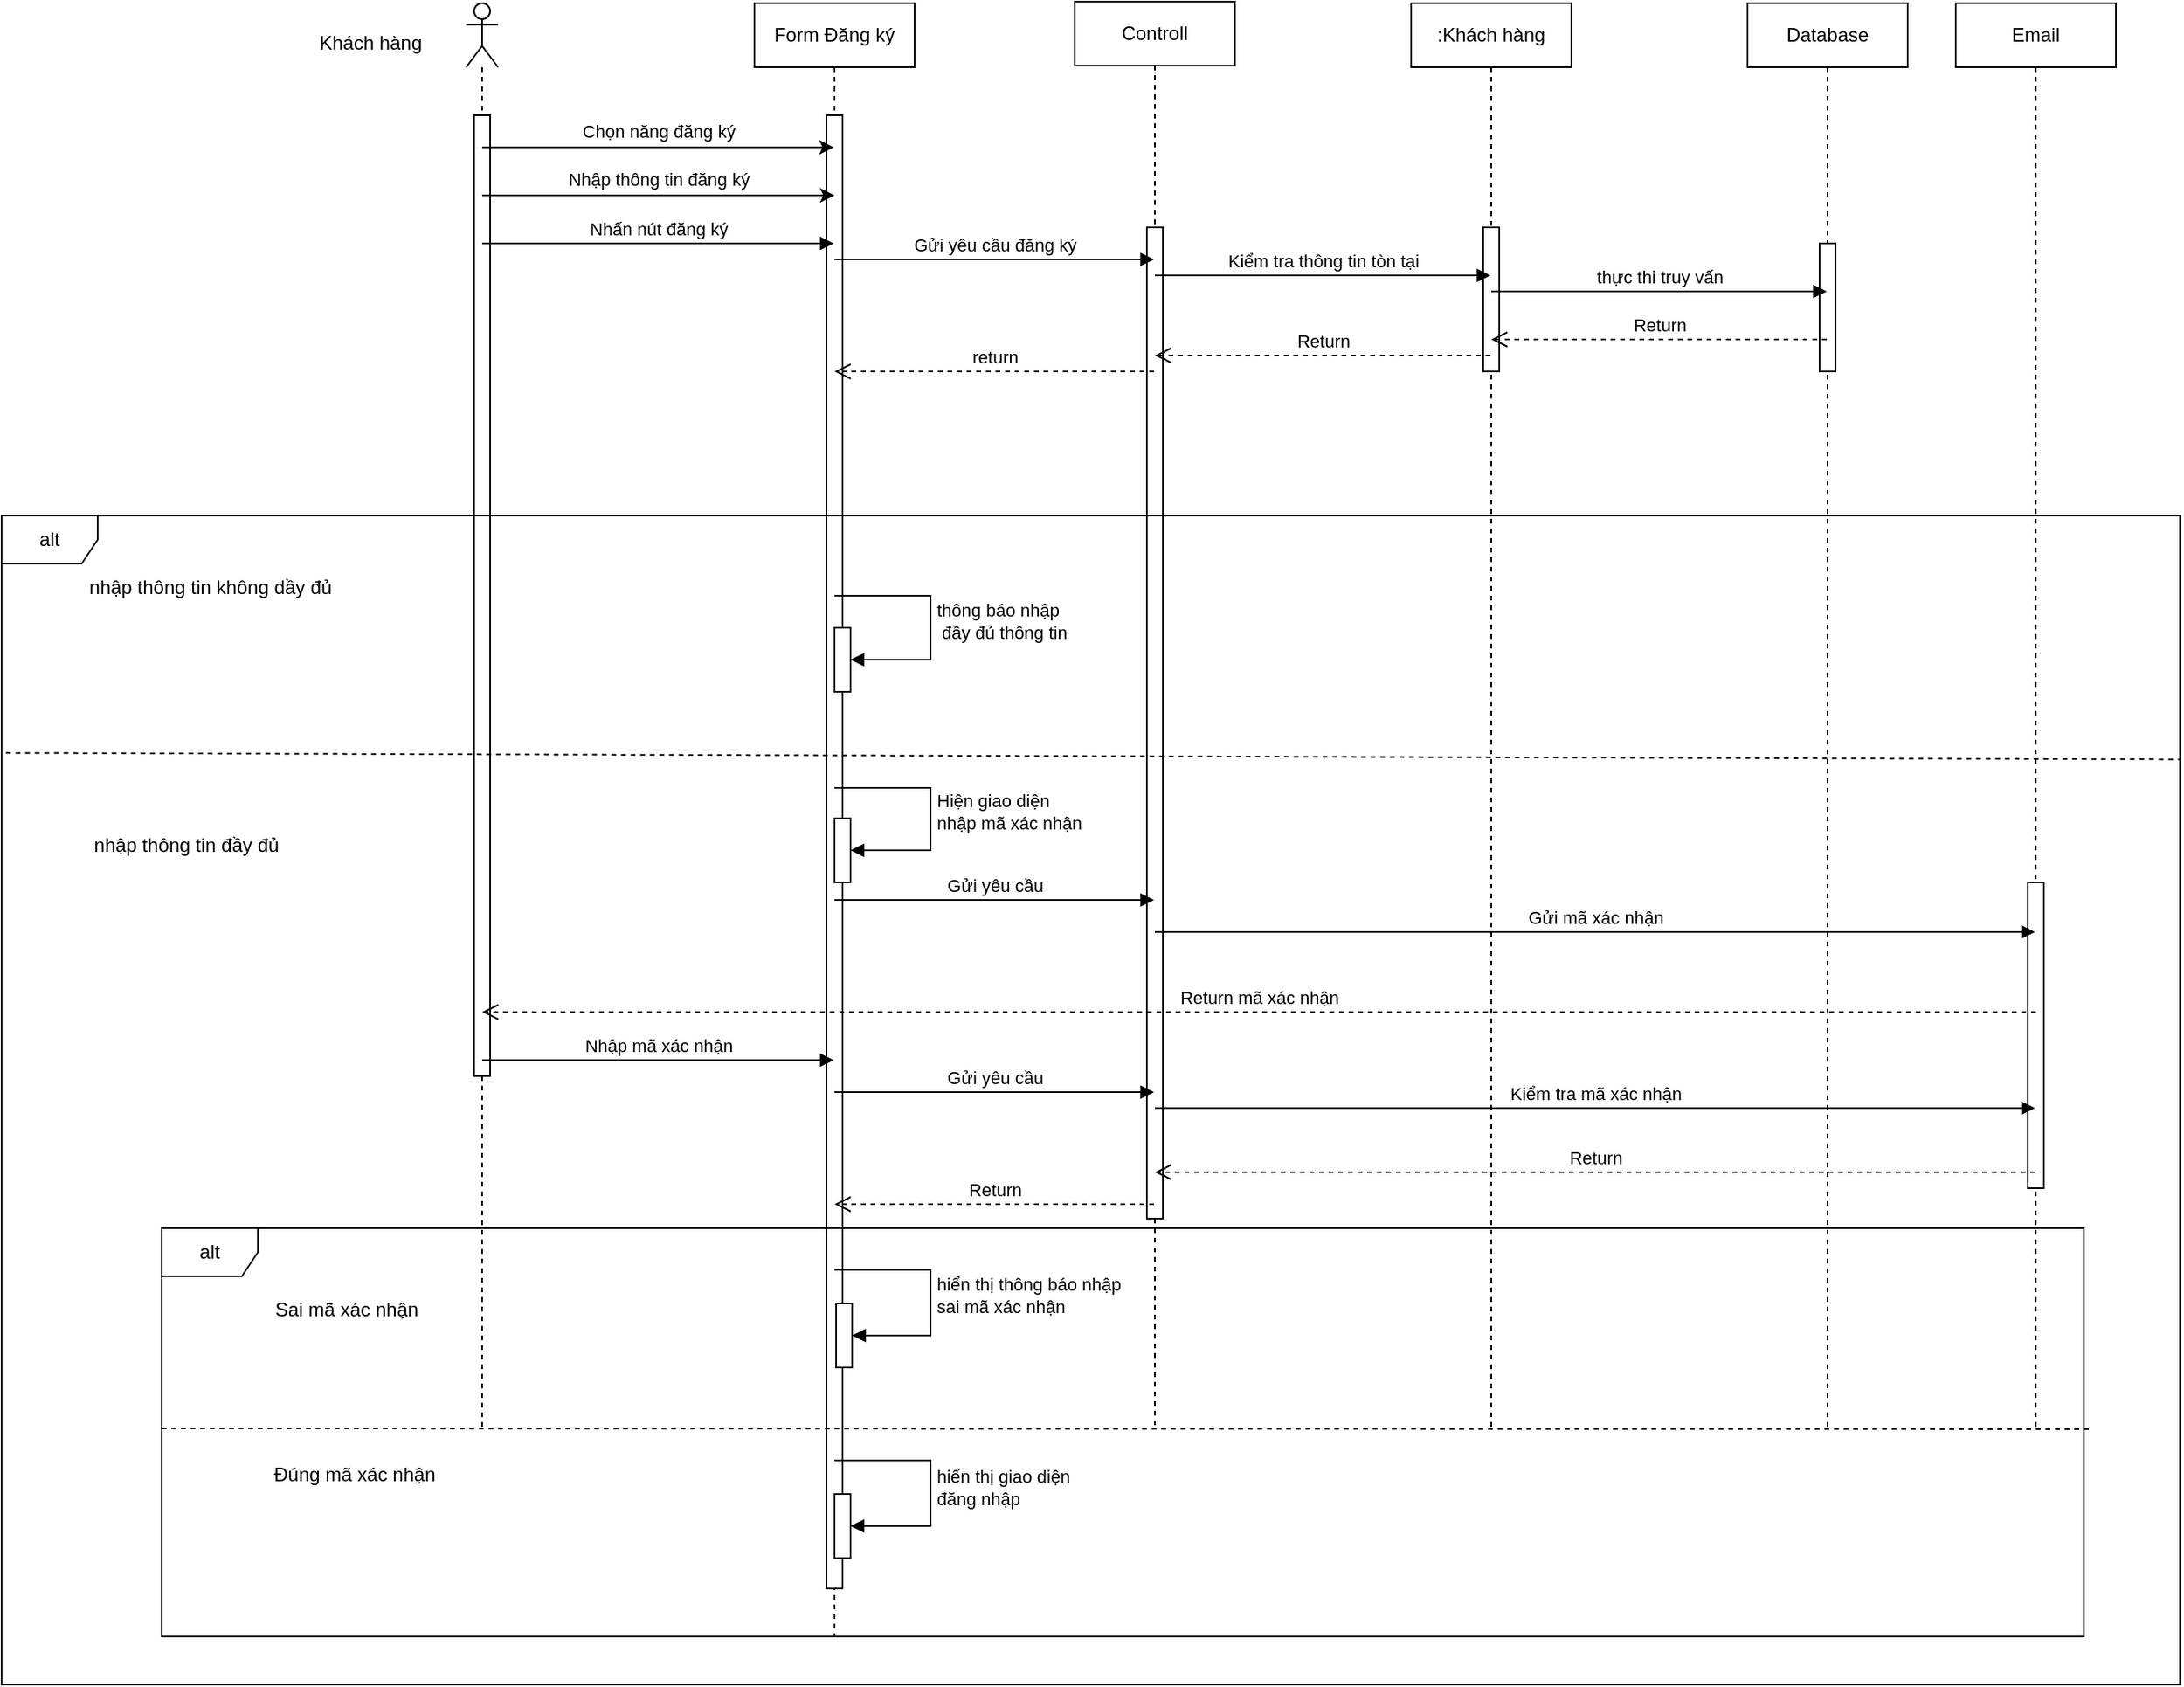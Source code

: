 <mxfile version="26.0.4">
  <diagram name="Page-1" id="2YBvvXClWsGukQMizWep">
    <mxGraphModel dx="2759" dy="2229" grid="1" gridSize="10" guides="1" tooltips="1" connect="1" arrows="1" fold="1" page="1" pageScale="1" pageWidth="850" pageHeight="1100" math="0" shadow="0">
      <root>
        <mxCell id="0" />
        <mxCell id="1" parent="0" />
        <mxCell id="Dq6b9MiM_aMfNejn8VDf-1" value="Form Đăng ký" style="shape=umlLifeline;perimeter=lifelinePerimeter;whiteSpace=wrap;html=1;container=1;dropTarget=0;collapsible=0;recursiveResize=0;outlineConnect=0;portConstraint=eastwest;newEdgeStyle={&quot;curved&quot;:0,&quot;rounded&quot;:0};" parent="1" vertex="1">
          <mxGeometry x="90" y="-30" width="100" height="1020" as="geometry" />
        </mxCell>
        <mxCell id="BiqQjgvbP0SEIAH7sXwW-2" value="" style="html=1;points=[[0,0,0,0,5],[0,1,0,0,-5],[1,0,0,0,5],[1,1,0,0,-5]];perimeter=orthogonalPerimeter;outlineConnect=0;targetShapes=umlLifeline;portConstraint=eastwest;newEdgeStyle={&quot;curved&quot;:0,&quot;rounded&quot;:0};" vertex="1" parent="Dq6b9MiM_aMfNejn8VDf-1">
          <mxGeometry x="45" y="70" width="10" height="920" as="geometry" />
        </mxCell>
        <mxCell id="Dq6b9MiM_aMfNejn8VDf-2" value="Controll" style="shape=umlLifeline;perimeter=lifelinePerimeter;whiteSpace=wrap;html=1;container=1;dropTarget=0;collapsible=0;recursiveResize=0;outlineConnect=0;portConstraint=eastwest;newEdgeStyle={&quot;curved&quot;:0,&quot;rounded&quot;:0};" parent="1" vertex="1">
          <mxGeometry x="290" y="-31" width="100" height="891" as="geometry" />
        </mxCell>
        <mxCell id="BiqQjgvbP0SEIAH7sXwW-3" value="" style="html=1;points=[[0,0,0,0,5],[0,1,0,0,-5],[1,0,0,0,5],[1,1,0,0,-5]];perimeter=orthogonalPerimeter;outlineConnect=0;targetShapes=umlLifeline;portConstraint=eastwest;newEdgeStyle={&quot;curved&quot;:0,&quot;rounded&quot;:0};" vertex="1" parent="Dq6b9MiM_aMfNejn8VDf-2">
          <mxGeometry x="45" y="141" width="10" height="619" as="geometry" />
        </mxCell>
        <mxCell id="Dq6b9MiM_aMfNejn8VDf-4" value=":Khách hàng" style="shape=umlLifeline;perimeter=lifelinePerimeter;whiteSpace=wrap;html=1;container=1;dropTarget=0;collapsible=0;recursiveResize=0;outlineConnect=0;portConstraint=eastwest;newEdgeStyle={&quot;curved&quot;:0,&quot;rounded&quot;:0};" parent="1" vertex="1">
          <mxGeometry x="500" y="-30" width="100" height="890" as="geometry" />
        </mxCell>
        <mxCell id="BiqQjgvbP0SEIAH7sXwW-4" value="" style="html=1;points=[[0,0,0,0,5],[0,1,0,0,-5],[1,0,0,0,5],[1,1,0,0,-5]];perimeter=orthogonalPerimeter;outlineConnect=0;targetShapes=umlLifeline;portConstraint=eastwest;newEdgeStyle={&quot;curved&quot;:0,&quot;rounded&quot;:0};" vertex="1" parent="Dq6b9MiM_aMfNejn8VDf-4">
          <mxGeometry x="45" y="140" width="10" height="90" as="geometry" />
        </mxCell>
        <mxCell id="Dq6b9MiM_aMfNejn8VDf-5" value="Database" style="shape=umlLifeline;perimeter=lifelinePerimeter;whiteSpace=wrap;html=1;container=1;dropTarget=0;collapsible=0;recursiveResize=0;outlineConnect=0;portConstraint=eastwest;newEdgeStyle={&quot;curved&quot;:0,&quot;rounded&quot;:0};" parent="1" vertex="1">
          <mxGeometry x="710" y="-30" width="100" height="890" as="geometry" />
        </mxCell>
        <mxCell id="BiqQjgvbP0SEIAH7sXwW-5" value="" style="html=1;points=[[0,0,0,0,5],[0,1,0,0,-5],[1,0,0,0,5],[1,1,0,0,-5]];perimeter=orthogonalPerimeter;outlineConnect=0;targetShapes=umlLifeline;portConstraint=eastwest;newEdgeStyle={&quot;curved&quot;:0,&quot;rounded&quot;:0};" vertex="1" parent="Dq6b9MiM_aMfNejn8VDf-5">
          <mxGeometry x="45" y="150" width="10" height="80" as="geometry" />
        </mxCell>
        <mxCell id="Dq6b9MiM_aMfNejn8VDf-6" value="" style="shape=umlLifeline;perimeter=lifelinePerimeter;whiteSpace=wrap;html=1;container=1;dropTarget=0;collapsible=0;recursiveResize=0;outlineConnect=0;portConstraint=eastwest;newEdgeStyle={&quot;curved&quot;:0,&quot;rounded&quot;:0};participant=umlActor;" parent="1" vertex="1">
          <mxGeometry x="-90" y="-30" width="20" height="890" as="geometry" />
        </mxCell>
        <mxCell id="BiqQjgvbP0SEIAH7sXwW-1" value="" style="html=1;points=[[0,0,0,0,5],[0,1,0,0,-5],[1,0,0,0,5],[1,1,0,0,-5]];perimeter=orthogonalPerimeter;outlineConnect=0;targetShapes=umlLifeline;portConstraint=eastwest;newEdgeStyle={&quot;curved&quot;:0,&quot;rounded&quot;:0};" vertex="1" parent="Dq6b9MiM_aMfNejn8VDf-6">
          <mxGeometry x="5" y="70" width="10" height="600" as="geometry" />
        </mxCell>
        <mxCell id="Dq6b9MiM_aMfNejn8VDf-8" value="Nhấn nút đăng ký" style="html=1;verticalAlign=bottom;endArrow=block;rounded=0;edgeStyle=elbowEdgeStyle;elbow=vertical;" parent="1" source="Dq6b9MiM_aMfNejn8VDf-6" target="Dq6b9MiM_aMfNejn8VDf-1" edge="1">
          <mxGeometry width="80" relative="1" as="geometry">
            <mxPoint x="-79.69" y="119.999" as="sourcePoint" />
            <mxPoint x="140" y="119.999" as="targetPoint" />
            <Array as="points">
              <mxPoint x="50" y="120" />
            </Array>
          </mxGeometry>
        </mxCell>
        <mxCell id="Dq6b9MiM_aMfNejn8VDf-9" value="Khách hàng" style="text;html=1;align=center;verticalAlign=middle;resizable=0;points=[];autosize=1;strokeColor=none;fillColor=none;rotation=0;" parent="1" vertex="1">
          <mxGeometry x="-195" y="-20" width="90" height="30" as="geometry" />
        </mxCell>
        <mxCell id="Dq6b9MiM_aMfNejn8VDf-14" value="alt" style="shape=umlFrame;whiteSpace=wrap;html=1;pointerEvents=0;" parent="1" vertex="1">
          <mxGeometry x="-380" y="290" width="1360" height="730" as="geometry" />
        </mxCell>
        <mxCell id="Dq6b9MiM_aMfNejn8VDf-17" value="nhập thông tin đầy đủ" style="text;html=1;align=center;verticalAlign=middle;resizable=0;points=[];autosize=1;strokeColor=none;fillColor=none;" parent="1" vertex="1">
          <mxGeometry x="-335" y="481" width="140" height="30" as="geometry" />
        </mxCell>
        <mxCell id="Dq6b9MiM_aMfNejn8VDf-19" value="Gửi yêu cầu đăng ký" style="html=1;verticalAlign=bottom;endArrow=block;curved=0;rounded=0;" parent="1" source="Dq6b9MiM_aMfNejn8VDf-1" target="Dq6b9MiM_aMfNejn8VDf-2" edge="1">
          <mxGeometry width="80" relative="1" as="geometry">
            <mxPoint x="145" y="176" as="sourcePoint" />
            <mxPoint x="340" y="176" as="targetPoint" />
            <Array as="points">
              <mxPoint x="230" y="130" />
            </Array>
          </mxGeometry>
        </mxCell>
        <mxCell id="Dq6b9MiM_aMfNejn8VDf-22" value="Kiểm tra thông tin tòn tại" style="html=1;verticalAlign=bottom;endArrow=block;curved=0;rounded=0;" parent="1" source="Dq6b9MiM_aMfNejn8VDf-2" target="Dq6b9MiM_aMfNejn8VDf-4" edge="1">
          <mxGeometry width="80" relative="1" as="geometry">
            <mxPoint x="338" y="187" as="sourcePoint" />
            <mxPoint x="548" y="187" as="targetPoint" />
            <Array as="points">
              <mxPoint x="430" y="140" />
            </Array>
          </mxGeometry>
        </mxCell>
        <mxCell id="Dq6b9MiM_aMfNejn8VDf-24" value="thực thi truy vấn" style="html=1;verticalAlign=bottom;endArrow=block;curved=0;rounded=0;" parent="1" source="Dq6b9MiM_aMfNejn8VDf-4" target="Dq6b9MiM_aMfNejn8VDf-5" edge="1">
          <mxGeometry width="80" relative="1" as="geometry">
            <mxPoint x="550" y="196" as="sourcePoint" />
            <mxPoint x="759.5" y="196" as="targetPoint" />
            <Array as="points">
              <mxPoint x="640" y="150" />
            </Array>
          </mxGeometry>
        </mxCell>
        <mxCell id="Dq6b9MiM_aMfNejn8VDf-27" value="Return" style="html=1;verticalAlign=bottom;endArrow=open;dashed=1;endSize=8;curved=0;rounded=0;" parent="1" source="Dq6b9MiM_aMfNejn8VDf-5" target="Dq6b9MiM_aMfNejn8VDf-4" edge="1">
          <mxGeometry relative="1" as="geometry">
            <mxPoint x="720" y="240" as="sourcePoint" />
            <mxPoint x="555" y="237" as="targetPoint" />
            <Array as="points">
              <mxPoint x="620" y="180" />
            </Array>
          </mxGeometry>
        </mxCell>
        <mxCell id="Dq6b9MiM_aMfNejn8VDf-28" value="Return" style="html=1;verticalAlign=bottom;endArrow=open;dashed=1;endSize=8;curved=0;rounded=0;" parent="1" source="Dq6b9MiM_aMfNejn8VDf-4" target="Dq6b9MiM_aMfNejn8VDf-2" edge="1">
          <mxGeometry relative="1" as="geometry">
            <mxPoint x="545" y="244" as="sourcePoint" />
            <mxPoint x="345" y="244" as="targetPoint" />
            <Array as="points">
              <mxPoint x="460" y="190" />
            </Array>
          </mxGeometry>
        </mxCell>
        <mxCell id="Dq6b9MiM_aMfNejn8VDf-29" value="" style="endArrow=none;dashed=1;html=1;rounded=0;exitX=0.002;exitY=0.678;exitDx=0;exitDy=0;exitPerimeter=0;entryX=1;entryY=0.683;entryDx=0;entryDy=0;entryPerimeter=0;" parent="1" edge="1">
          <mxGeometry width="50" height="50" relative="1" as="geometry">
            <mxPoint x="-377.28" y="438.18" as="sourcePoint" />
            <mxPoint x="980.0" y="442.23" as="targetPoint" />
          </mxGeometry>
        </mxCell>
        <mxCell id="H4_lmiQ6hySDAd1RAeEO-1" value="return" style="html=1;verticalAlign=bottom;endArrow=open;dashed=1;endSize=8;curved=0;rounded=0;" parent="1" source="Dq6b9MiM_aMfNejn8VDf-2" target="Dq6b9MiM_aMfNejn8VDf-1" edge="1">
          <mxGeometry relative="1" as="geometry">
            <mxPoint x="335" y="249" as="sourcePoint" />
            <mxPoint x="139.5" y="249" as="targetPoint" />
            <Array as="points">
              <mxPoint x="240" y="200" />
            </Array>
          </mxGeometry>
        </mxCell>
        <mxCell id="dwiBMr17UuiH0oJPr4u6-1" value="Email" style="shape=umlLifeline;perimeter=lifelinePerimeter;whiteSpace=wrap;html=1;container=1;dropTarget=0;collapsible=0;recursiveResize=0;outlineConnect=0;portConstraint=eastwest;newEdgeStyle={&quot;curved&quot;:0,&quot;rounded&quot;:0};" parent="1" vertex="1">
          <mxGeometry x="840" y="-30" width="100" height="890" as="geometry" />
        </mxCell>
        <mxCell id="BiqQjgvbP0SEIAH7sXwW-6" value="" style="html=1;points=[[0,0,0,0,5],[0,1,0,0,-5],[1,0,0,0,5],[1,1,0,0,-5]];perimeter=orthogonalPerimeter;outlineConnect=0;targetShapes=umlLifeline;portConstraint=eastwest;newEdgeStyle={&quot;curved&quot;:0,&quot;rounded&quot;:0};" vertex="1" parent="dwiBMr17UuiH0oJPr4u6-1">
          <mxGeometry x="45" y="549" width="10" height="191" as="geometry" />
        </mxCell>
        <mxCell id="dwiBMr17UuiH0oJPr4u6-2" value="Gửi mã xác nhận" style="html=1;verticalAlign=bottom;endArrow=block;curved=0;rounded=0;" parent="1" source="Dq6b9MiM_aMfNejn8VDf-2" target="dwiBMr17UuiH0oJPr4u6-1" edge="1">
          <mxGeometry width="80" relative="1" as="geometry">
            <mxPoint x="345" y="534" as="sourcePoint" />
            <mxPoint x="885" y="534" as="targetPoint" />
            <Array as="points">
              <mxPoint x="610" y="550" />
            </Array>
          </mxGeometry>
        </mxCell>
        <mxCell id="dwiBMr17UuiH0oJPr4u6-5" value="Return mã xác nhận" style="html=1;verticalAlign=bottom;endArrow=open;dashed=1;endSize=8;curved=0;rounded=0;" parent="1" target="Dq6b9MiM_aMfNejn8VDf-6" edge="1">
          <mxGeometry relative="1" as="geometry">
            <mxPoint x="890" y="600" as="sourcePoint" />
            <mxPoint x="-80.452" y="600" as="targetPoint" />
          </mxGeometry>
        </mxCell>
        <mxCell id="dwiBMr17UuiH0oJPr4u6-8" value="Nhập mã xác nhận" style="html=1;verticalAlign=bottom;endArrow=block;curved=0;rounded=0;" parent="1" source="Dq6b9MiM_aMfNejn8VDf-6" target="Dq6b9MiM_aMfNejn8VDf-1" edge="1">
          <mxGeometry width="80" relative="1" as="geometry">
            <mxPoint x="-80" y="646" as="sourcePoint" />
            <mxPoint x="142" y="646" as="targetPoint" />
            <Array as="points">
              <mxPoint x="30" y="630" />
            </Array>
          </mxGeometry>
        </mxCell>
        <mxCell id="dwiBMr17UuiH0oJPr4u6-11" value="alt" style="shape=umlFrame;whiteSpace=wrap;html=1;pointerEvents=0;" parent="1" vertex="1">
          <mxGeometry x="-280" y="735" width="1200" height="255" as="geometry" />
        </mxCell>
        <mxCell id="dwiBMr17UuiH0oJPr4u6-12" value="Đúng mã xác nhận" style="text;html=1;align=center;verticalAlign=middle;resizable=0;points=[];autosize=1;strokeColor=none;fillColor=none;" parent="1" vertex="1">
          <mxGeometry x="-220" y="874" width="120" height="30" as="geometry" />
        </mxCell>
        <mxCell id="dwiBMr17UuiH0oJPr4u6-17" value="" style="endArrow=none;dashed=1;html=1;rounded=0;entryX=1.004;entryY=0.596;entryDx=0;entryDy=0;entryPerimeter=0;" parent="1" edge="1">
          <mxGeometry width="50" height="50" relative="1" as="geometry">
            <mxPoint x="-280" y="860" as="sourcePoint" />
            <mxPoint x="924.2" y="860.48" as="targetPoint" />
          </mxGeometry>
        </mxCell>
        <mxCell id="dwiBMr17UuiH0oJPr4u6-20" value="Sai mã xác nhận" style="text;html=1;align=center;verticalAlign=middle;resizable=0;points=[];autosize=1;strokeColor=none;fillColor=none;" parent="1" vertex="1">
          <mxGeometry x="-220" y="771" width="110" height="30" as="geometry" />
        </mxCell>
        <mxCell id="7_i-XmPmfB8A_X3ueHKe-2" value="nhập thông tin không dầy đủ" style="text;html=1;align=center;verticalAlign=middle;resizable=0;points=[];autosize=1;strokeColor=none;fillColor=none;" parent="1" vertex="1">
          <mxGeometry x="-335" y="320" width="170" height="30" as="geometry" />
        </mxCell>
        <mxCell id="GJP3E04wGRJxLF8y1IKZ-1" value="" style="html=1;points=[[0,0,0,0,5],[0,1,0,0,-5],[1,0,0,0,5],[1,1,0,0,-5]];perimeter=orthogonalPerimeter;outlineConnect=0;targetShapes=umlLifeline;portConstraint=eastwest;newEdgeStyle={&quot;curved&quot;:0,&quot;rounded&quot;:0};" parent="1" vertex="1">
          <mxGeometry x="140" y="479" width="10" height="40" as="geometry" />
        </mxCell>
        <mxCell id="GJP3E04wGRJxLF8y1IKZ-2" value="Hiện giao diện&lt;div&gt;nhập mã xác nhận&lt;/div&gt;" style="html=1;align=left;spacingLeft=2;endArrow=block;rounded=0;edgeStyle=orthogonalEdgeStyle;curved=0;rounded=0;" parent="1" source="Dq6b9MiM_aMfNejn8VDf-1" target="GJP3E04wGRJxLF8y1IKZ-1" edge="1">
          <mxGeometry relative="1" as="geometry">
            <mxPoint x="145" y="459" as="sourcePoint" />
            <Array as="points">
              <mxPoint x="200" y="460" />
              <mxPoint x="200" y="499" />
            </Array>
          </mxGeometry>
        </mxCell>
        <mxCell id="GJP3E04wGRJxLF8y1IKZ-3" value="" style="html=1;points=[[0,0,0,0,5],[0,1,0,0,-5],[1,0,0,0,5],[1,1,0,0,-5]];perimeter=orthogonalPerimeter;outlineConnect=0;targetShapes=umlLifeline;portConstraint=eastwest;newEdgeStyle={&quot;curved&quot;:0,&quot;rounded&quot;:0};" parent="1" vertex="1">
          <mxGeometry x="140" y="360" width="10" height="40" as="geometry" />
        </mxCell>
        <mxCell id="GJP3E04wGRJxLF8y1IKZ-4" value="thông báo nhập&lt;div&gt;&amp;nbsp;đầy đủ thông tin&lt;/div&gt;" style="html=1;align=left;spacingLeft=2;endArrow=block;rounded=0;edgeStyle=orthogonalEdgeStyle;curved=0;rounded=0;" parent="1" source="Dq6b9MiM_aMfNejn8VDf-1" target="GJP3E04wGRJxLF8y1IKZ-3" edge="1">
          <mxGeometry x="0.014" relative="1" as="geometry">
            <mxPoint x="146" y="343" as="sourcePoint" />
            <Array as="points">
              <mxPoint x="200" y="340" />
              <mxPoint x="200" y="380" />
            </Array>
            <mxPoint as="offset" />
          </mxGeometry>
        </mxCell>
        <mxCell id="GJP3E04wGRJxLF8y1IKZ-7" value="" style="html=1;points=[[0,0,0,0,5],[0,1,0,0,-5],[1,0,0,0,5],[1,1,0,0,-5]];perimeter=orthogonalPerimeter;outlineConnect=0;targetShapes=umlLifeline;portConstraint=eastwest;newEdgeStyle={&quot;curved&quot;:0,&quot;rounded&quot;:0};" parent="1" vertex="1">
          <mxGeometry x="140" y="901" width="10" height="40" as="geometry" />
        </mxCell>
        <mxCell id="GJP3E04wGRJxLF8y1IKZ-8" value="hiển thị giao diện&amp;nbsp;&lt;div&gt;đăng nhập&lt;/div&gt;" style="html=1;align=left;spacingLeft=2;endArrow=block;rounded=0;edgeStyle=orthogonalEdgeStyle;curved=0;rounded=0;" parent="1" source="Dq6b9MiM_aMfNejn8VDf-1" target="GJP3E04wGRJxLF8y1IKZ-7" edge="1">
          <mxGeometry x="0.014" relative="1" as="geometry">
            <mxPoint x="139.5" y="880" as="sourcePoint" />
            <Array as="points">
              <mxPoint x="200" y="880" />
              <mxPoint x="200" y="921" />
            </Array>
            <mxPoint as="offset" />
          </mxGeometry>
        </mxCell>
        <mxCell id="euCubythK3DFuVudyAq--3" value="Gửi yêu cầu" style="html=1;verticalAlign=bottom;endArrow=block;curved=0;rounded=0;" parent="1" source="Dq6b9MiM_aMfNejn8VDf-1" target="Dq6b9MiM_aMfNejn8VDf-2" edge="1">
          <mxGeometry width="80" relative="1" as="geometry">
            <mxPoint x="140" y="663" as="sourcePoint" />
            <mxPoint x="335" y="663" as="targetPoint" />
            <Array as="points">
              <mxPoint x="240" y="650" />
            </Array>
          </mxGeometry>
        </mxCell>
        <mxCell id="euCubythK3DFuVudyAq--4" value="Kiểm tra mã xác nhận" style="html=1;verticalAlign=bottom;endArrow=block;curved=0;rounded=0;" parent="1" source="Dq6b9MiM_aMfNejn8VDf-2" target="dwiBMr17UuiH0oJPr4u6-1" edge="1">
          <mxGeometry width="80" relative="1" as="geometry">
            <mxPoint x="348" y="674" as="sourcePoint" />
            <mxPoint x="889.5" y="674" as="targetPoint" />
            <Array as="points">
              <mxPoint x="620" y="660" />
            </Array>
          </mxGeometry>
        </mxCell>
        <mxCell id="euCubythK3DFuVudyAq--5" value="Gửi yêu cầu" style="html=1;verticalAlign=bottom;endArrow=block;curved=0;rounded=0;" parent="1" source="Dq6b9MiM_aMfNejn8VDf-1" target="Dq6b9MiM_aMfNejn8VDf-2" edge="1">
          <mxGeometry width="80" relative="1" as="geometry">
            <mxPoint x="142" y="525" as="sourcePoint" />
            <mxPoint x="337" y="525" as="targetPoint" />
            <Array as="points">
              <mxPoint x="230" y="530" />
            </Array>
          </mxGeometry>
        </mxCell>
        <mxCell id="euCubythK3DFuVudyAq--6" value="Return" style="html=1;verticalAlign=bottom;endArrow=open;dashed=1;endSize=8;curved=0;rounded=0;" parent="1" source="dwiBMr17UuiH0oJPr4u6-1" target="Dq6b9MiM_aMfNejn8VDf-2" edge="1">
          <mxGeometry relative="1" as="geometry">
            <mxPoint x="890" y="707" as="sourcePoint" />
            <mxPoint x="339.5" y="707" as="targetPoint" />
            <Array as="points">
              <mxPoint x="620" y="700" />
            </Array>
          </mxGeometry>
        </mxCell>
        <mxCell id="euCubythK3DFuVudyAq--7" value="Return" style="html=1;verticalAlign=bottom;endArrow=open;dashed=1;endSize=8;curved=0;rounded=0;" parent="1" source="Dq6b9MiM_aMfNejn8VDf-2" target="Dq6b9MiM_aMfNejn8VDf-1" edge="1">
          <mxGeometry relative="1" as="geometry">
            <mxPoint x="335" y="725" as="sourcePoint" />
            <mxPoint x="135" y="725" as="targetPoint" />
            <Array as="points">
              <mxPoint x="240" y="720" />
            </Array>
          </mxGeometry>
        </mxCell>
        <mxCell id="euCubythK3DFuVudyAq--11" value="" style="html=1;points=[[0,0,0,0,5],[0,1,0,0,-5],[1,0,0,0,5],[1,1,0,0,-5]];perimeter=orthogonalPerimeter;outlineConnect=0;targetShapes=umlLifeline;portConstraint=eastwest;newEdgeStyle={&quot;curved&quot;:0,&quot;rounded&quot;:0};" parent="1" vertex="1">
          <mxGeometry x="141" y="782" width="10" height="40" as="geometry" />
        </mxCell>
        <mxCell id="euCubythK3DFuVudyAq--12" value="hiển thị thông báo nhập&lt;div&gt;sai mã xác nhận&lt;/div&gt;" style="html=1;align=left;spacingLeft=2;endArrow=block;rounded=0;edgeStyle=orthogonalEdgeStyle;curved=0;rounded=0;" parent="1" source="Dq6b9MiM_aMfNejn8VDf-1" target="euCubythK3DFuVudyAq--11" edge="1">
          <mxGeometry x="0.014" relative="1" as="geometry">
            <mxPoint x="139.5" y="761" as="sourcePoint" />
            <Array as="points">
              <mxPoint x="200" y="761" />
              <mxPoint x="200" y="802" />
            </Array>
            <mxPoint as="offset" />
          </mxGeometry>
        </mxCell>
        <mxCell id="O8v5ZXImpPEiovcIMJgM-3" value="Chọn năng đăng ký" style="endArrow=classic;html=1;rounded=0;edgeStyle=elbowEdgeStyle;elbow=vertical;" parent="1" source="Dq6b9MiM_aMfNejn8VDf-6" target="Dq6b9MiM_aMfNejn8VDf-1" edge="1">
          <mxGeometry x="0.003" y="10" width="50" height="50" relative="1" as="geometry">
            <mxPoint x="-60" y="70" as="sourcePoint" />
            <mxPoint x="30" y="70" as="targetPoint" />
            <Array as="points">
              <mxPoint x="20" y="60" />
            </Array>
            <mxPoint as="offset" />
          </mxGeometry>
        </mxCell>
        <mxCell id="O8v5ZXImpPEiovcIMJgM-4" value="Nhập thông tin đăng ký" style="endArrow=classic;html=1;rounded=0;edgeStyle=elbowEdgeStyle;elbow=vertical;" parent="1" edge="1">
          <mxGeometry y="10" width="50" height="50" relative="1" as="geometry">
            <mxPoint x="-80" y="90" as="sourcePoint" />
            <mxPoint x="140" y="90" as="targetPoint" />
            <Array as="points">
              <mxPoint x="20" y="90" />
            </Array>
            <mxPoint as="offset" />
          </mxGeometry>
        </mxCell>
      </root>
    </mxGraphModel>
  </diagram>
</mxfile>
